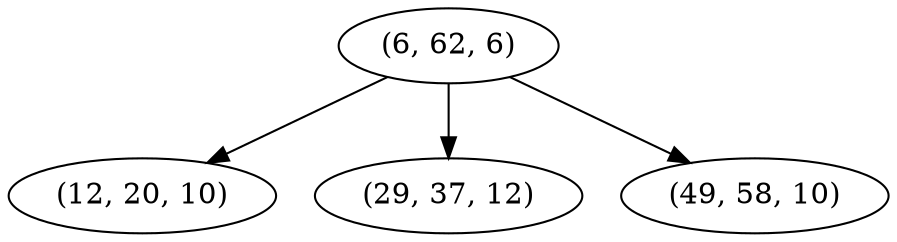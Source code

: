 digraph tree {
    "(6, 62, 6)";
    "(12, 20, 10)";
    "(29, 37, 12)";
    "(49, 58, 10)";
    "(6, 62, 6)" -> "(12, 20, 10)";
    "(6, 62, 6)" -> "(29, 37, 12)";
    "(6, 62, 6)" -> "(49, 58, 10)";
}
